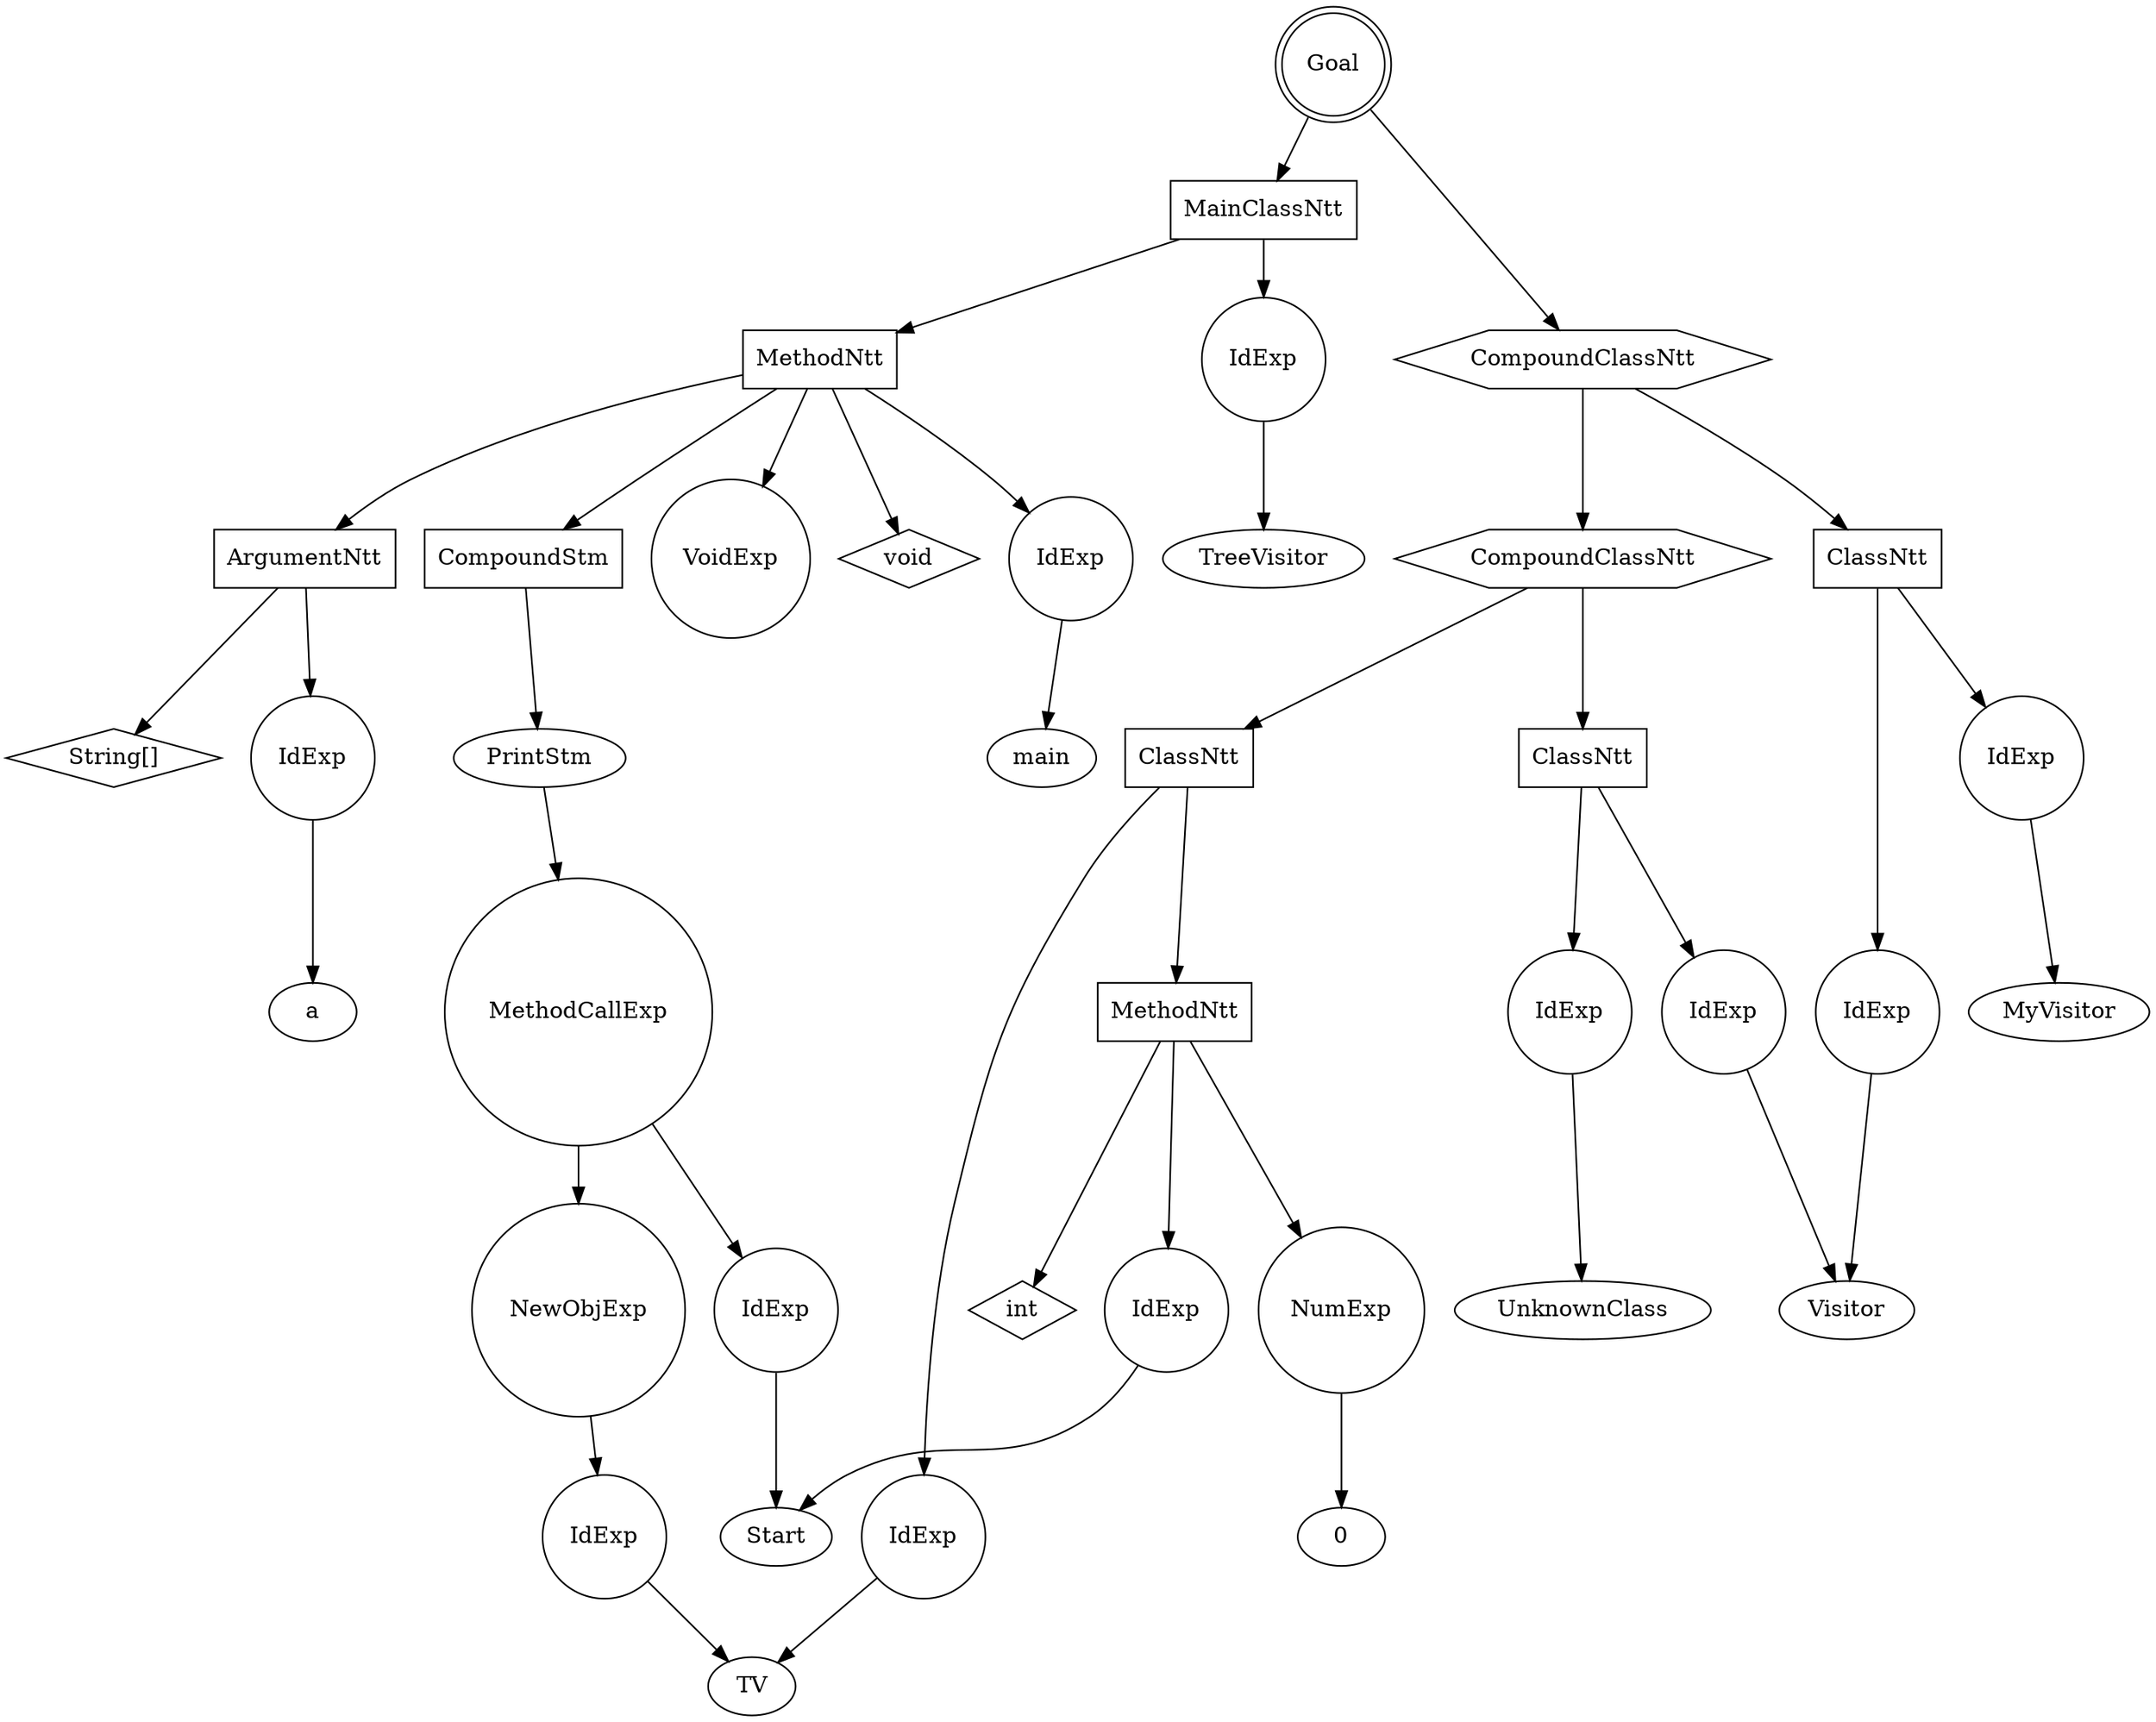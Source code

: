 digraph my_graph {
-1261436816;
-1261436816[label = "Goal", shape = "doublecircle"];
-1261436816->-1261434992;
-1261434992[label = "MainClassNtt", shape = "box"];
-1261434992->-1261434176
-1261434176[label = "IdExp", shape = "circle"];
-1261434176->-1259338288;
-1259338288[label = "TreeVisitor"];
-1261434992->-1250949040;
-1250949040[label = "MethodNtt", shape = "box"];
-1250949040->-1261435040;
-1261435040[label = "void", shape = "diamond" ];
-1250949040->-1261435088
-1261435088[label = "IdExp", shape = "circle"];
-1261435088->-1259338672;
-1259338672[label = "main"];
-1250949040->-1261435232;
-1261435232[label = "ArgumentNtt", shape = "box"];
-1261435232->-1261435184;
-1261435184[label = "String[]", shape = "diamond" ];
-1261435232->-1261434368
-1261434368[label = "IdExp", shape = "circle"];
-1261434368->-1259338448;
-1259338448[label = "a"];
-1250949040->-1261434944;
-1261434944[label = "CompoundStm", shape = "polygon"];
-1261434944->-1259338640;
-1259338640[label = "PrintStm", shape = "ellipse"];
-1259338640->-1261434848
-1261434848[label = "MethodCallExp", shape = "circle"];
-1261434848->-1261434608
-1261434608[label = "NewObjExp", shape = "circle"];
-1261434608->-1261434512
-1261434512[label = "IdExp", shape = "circle"];
-1261434512->-1259338512;
-1259338512[label = "TV"];
-1261434848->-1261434752
-1261434752[label = "IdExp", shape = "circle"];
-1261434752->-1259338576;
-1259338576[label = "Start"];
-1250949040->-1259338736
-1259338736[label = "VoidExp", shape = "circle"];
-1261436816->-1261436768;
-1261436768[label = "CompoundClassNtt", shape = "hexagon"];
-1261436768->-1261436384;
-1261436384[label = "CompoundClassNtt", shape = "hexagon"];
-1261436384->-1261435952;
-1261435952[label = "ClassNtt", shape = "box"];
-1261435952->-1261435520
-1261435520[label = "IdExp", shape = "circle"];
-1261435520->-1259338512;
-1259338512[label = "TV"];
-1261435952->-1250949104;
-1250949104[label = "MethodNtt", shape = "box"];
-1250949104->-1261435616;
-1261435616[label = "int", shape = "diamond" ];
-1250949104->-1261435712
-1261435712[label = "IdExp", shape = "circle"];
-1261435712->-1259338576;
-1259338576[label = "Start"];
-1250949104->-1261435808
-1261435808[label = "NumExp", shape = "circle"];
-1261435808->-1261435807;
-1261435807[label = "0"];
-1261436384->-1261436336;
-1261436336[label = "ClassNtt", shape = "box"];
-1261436336->-1261436096
-1261436096[label = "IdExp", shape = "circle"];
-1261436096->-1259338768;
-1259338768[label = "Visitor"];
-1261436336->-1261436240
-1261436240[label = "IdExp", shape = "circle"];
-1261436240->-1259338832;
-1259338832[label = "UnknownClass"];
-1261436768->-1261436720;
-1261436720[label = "ClassNtt", shape = "box"];
-1261436720->-1261436480
-1261436480[label = "IdExp", shape = "circle"];
-1261436480->-1259338896;
-1259338896[label = "MyVisitor"];
-1261436720->-1261436624
-1261436624[label = "IdExp", shape = "circle"];
-1261436624->-1259338768;
-1259338768[label = "Visitor"];

}